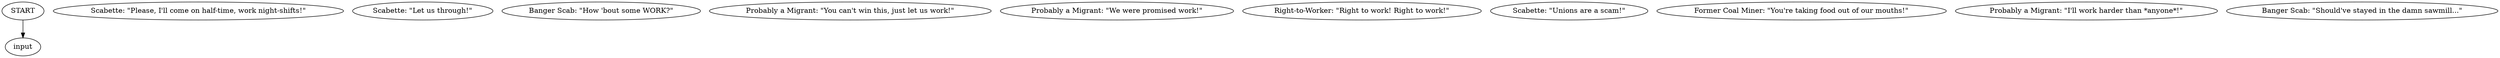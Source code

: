 # GATES / SCAB barks two
# a whole bunch of scabs barks for another location
# ==================================================
digraph G {
	  0 [label="START"];
	  1 [label="input"];
	  2 [label="Scabette: \"Please, I'll come on half-time, work night-shifts!\""];
	  3 [label="Scabette: \"Let us through!\""];
	  4 [label="Banger Scab: \"How 'bout some WORK?\""];
	  5 [label="Probably a Migrant: \"You can't win this, just let us work!\""];
	  6 [label="Probably a Migrant: \"We were promised work!\""];
	  7 [label="Right-to-Worker: \"Right to work! Right to work!\""];
	  8 [label="Scabette: \"Unions are a scam!\""];
	  9 [label="Former Coal Miner: \"You're taking food out of our mouths!\""];
	  10 [label="Probably a Migrant: \"I'll work harder than *anyone*!\""];
	  11 [label="Banger Scab: \"Should've stayed in the damn sawmill...\""];
	  0 -> 1
}

